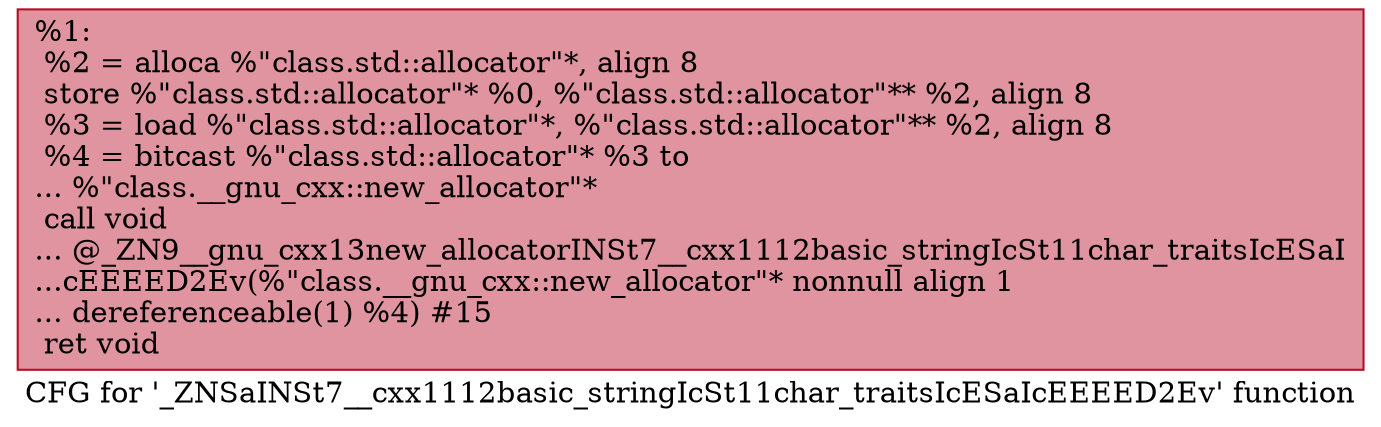 digraph "CFG for '_ZNSaINSt7__cxx1112basic_stringIcSt11char_traitsIcESaIcEEEED2Ev' function" {
	label="CFG for '_ZNSaINSt7__cxx1112basic_stringIcSt11char_traitsIcESaIcEEEED2Ev' function";

	Node0x561d2df4c4e0 [shape=record,color="#b70d28ff", style=filled, fillcolor="#b70d2870",label="{%1:\l  %2 = alloca %\"class.std::allocator\"*, align 8\l  store %\"class.std::allocator\"* %0, %\"class.std::allocator\"** %2, align 8\l  %3 = load %\"class.std::allocator\"*, %\"class.std::allocator\"** %2, align 8\l  %4 = bitcast %\"class.std::allocator\"* %3 to\l... %\"class.__gnu_cxx::new_allocator\"*\l  call void\l... @_ZN9__gnu_cxx13new_allocatorINSt7__cxx1112basic_stringIcSt11char_traitsIcESaI\l...cEEEED2Ev(%\"class.__gnu_cxx::new_allocator\"* nonnull align 1\l... dereferenceable(1) %4) #15\l  ret void\l}"];
}
